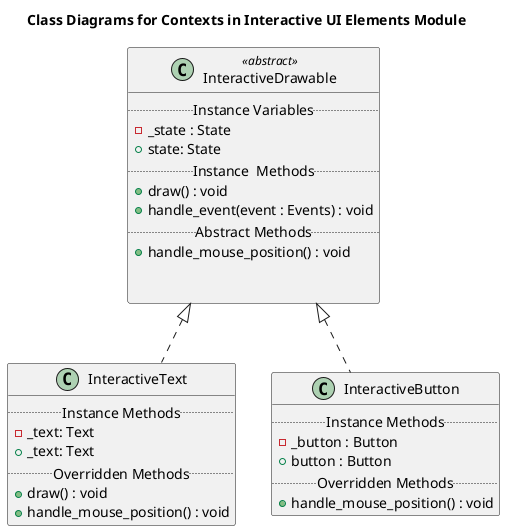 @startuml
title "Class Diagrams for Contexts in Interactive UI Elements Module"
class InteractiveDrawable <<abstract>>{
    ..Instance Variables..
    - _state : State
    + state: State
    ..Instance  Methods..
    + draw() : void
    + handle_event(event : Events) : void
    ..Abstract Methods..
    + handle_mouse_position() : void


}

class InteractiveText implements InteractiveDrawable{
    ..Instance Methods..
    - _text: Text
    + _text: Text
    ..Overridden Methods..
    + draw() : void
    + handle_mouse_position() : void
}

class InteractiveButton implements InteractiveDrawable{
    ..Instance Methods..
    - _button : Button
    + button : Button
    ..Overridden Methods..
    + handle_mouse_position() : void
}
@enduml